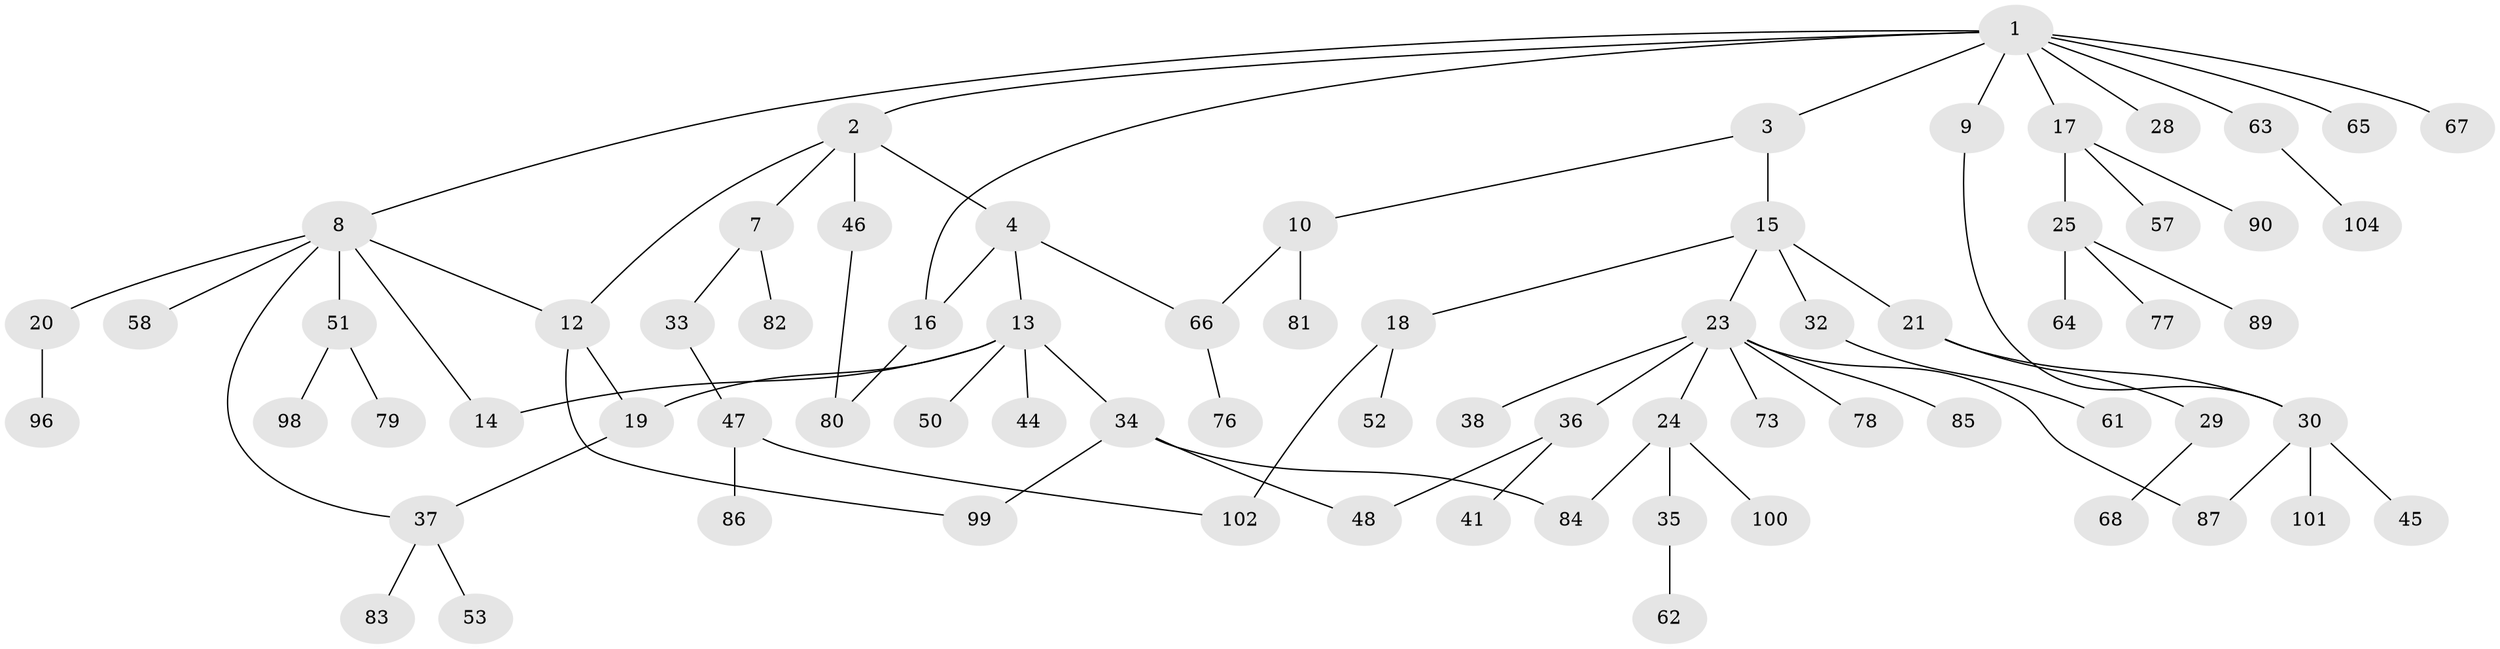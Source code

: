 // Generated by graph-tools (version 1.1) at 2025/51/02/27/25 19:51:40]
// undirected, 73 vertices, 85 edges
graph export_dot {
graph [start="1"]
  node [color=gray90,style=filled];
  1 [super="+5"];
  2 [super="+91"];
  3 [super="+6"];
  4 [super="+11"];
  7 [super="+27"];
  8 [super="+40"];
  9;
  10 [super="+93"];
  12 [super="+31"];
  13 [super="+26"];
  14;
  15 [super="+69"];
  16 [super="+59"];
  17 [super="+22"];
  18 [super="+49"];
  19 [super="+88"];
  20 [super="+60"];
  21;
  23 [super="+105"];
  24 [super="+92"];
  25 [super="+56"];
  28 [super="+95"];
  29 [super="+43"];
  30 [super="+42"];
  32;
  33 [super="+39"];
  34 [super="+75"];
  35;
  36 [super="+107"];
  37 [super="+54"];
  38;
  41;
  44;
  45 [super="+71"];
  46 [super="+72"];
  47 [super="+55"];
  48;
  50;
  51 [super="+70"];
  52;
  53;
  57;
  58;
  61;
  62 [super="+74"];
  63 [super="+97"];
  64;
  65;
  66 [super="+94"];
  67;
  68;
  73 [super="+103"];
  76;
  77;
  78;
  79;
  80;
  81;
  82;
  83;
  84;
  85;
  86;
  87;
  89;
  90;
  96;
  98;
  99;
  100;
  101;
  102 [super="+106"];
  104;
  1 -- 2;
  1 -- 3;
  1 -- 8;
  1 -- 28;
  1 -- 63;
  1 -- 65;
  1 -- 16;
  1 -- 17;
  1 -- 67;
  1 -- 9;
  2 -- 4;
  2 -- 7;
  2 -- 12;
  2 -- 46;
  3 -- 15;
  3 -- 10;
  4 -- 13;
  4 -- 66;
  4 -- 16;
  7 -- 33;
  7 -- 82;
  8 -- 20;
  8 -- 51;
  8 -- 58;
  8 -- 12;
  8 -- 14;
  8 -- 37;
  9 -- 30;
  10 -- 81;
  10 -- 66;
  12 -- 99;
  12 -- 19;
  13 -- 14;
  13 -- 19;
  13 -- 34;
  13 -- 50;
  13 -- 44;
  15 -- 18;
  15 -- 21;
  15 -- 23;
  15 -- 32;
  16 -- 80;
  17 -- 90;
  17 -- 25;
  17 -- 57;
  18 -- 52;
  18 -- 102;
  19 -- 37;
  20 -- 96;
  21 -- 29;
  21 -- 30;
  23 -- 24;
  23 -- 36;
  23 -- 38;
  23 -- 73;
  23 -- 78;
  23 -- 85;
  23 -- 87;
  24 -- 35;
  24 -- 100;
  24 -- 84;
  25 -- 77;
  25 -- 64;
  25 -- 89;
  29 -- 68;
  30 -- 45;
  30 -- 87;
  30 -- 101;
  32 -- 61;
  33 -- 47;
  34 -- 48;
  34 -- 84;
  34 -- 99;
  35 -- 62;
  36 -- 41;
  36 -- 48;
  37 -- 53;
  37 -- 83;
  46 -- 80;
  47 -- 86;
  47 -- 102;
  51 -- 98;
  51 -- 79;
  63 -- 104;
  66 -- 76;
}
